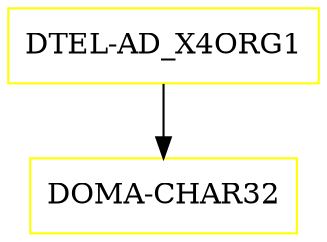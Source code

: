 digraph G {
  "DTEL-AD_X4ORG1" [shape=box,color=yellow];
  "DOMA-CHAR32" [shape=box,color=yellow,URL="./DOMA_CHAR32.html"];
  "DTEL-AD_X4ORG1" -> "DOMA-CHAR32";
}
